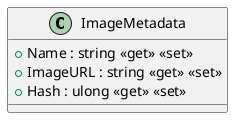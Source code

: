 @startuml
class ImageMetadata {
    + Name : string <<get>> <<set>>
    + ImageURL : string <<get>> <<set>>
    + Hash : ulong <<get>> <<set>>
}
@enduml
